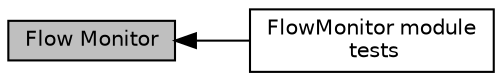 digraph "Flow Monitor"
{
  edge [fontname="Helvetica",fontsize="10",labelfontname="Helvetica",labelfontsize="10"];
  node [fontname="Helvetica",fontsize="10",shape=record];
  rankdir=LR;
  Node1 [label="FlowMonitor module\l tests",height=0.2,width=0.4,color="black", fillcolor="white", style="filled",URL="$d2/d43/group__flow-monitor-test.html"];
  Node0 [label="Flow Monitor",height=0.2,width=0.4,color="black", fillcolor="grey75", style="filled", fontcolor="black"];
  Node0->Node1 [shape=plaintext, dir="back", style="solid"];
}
